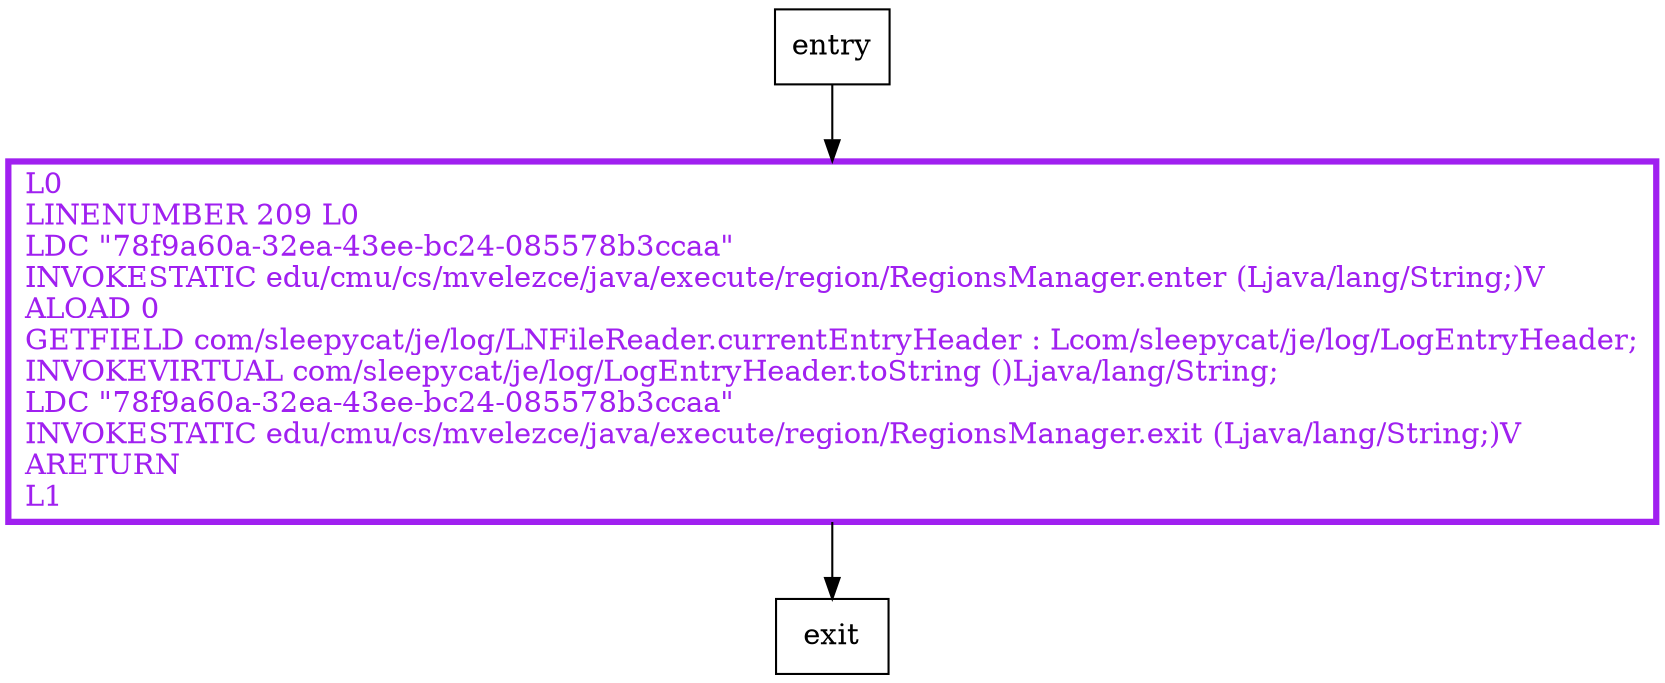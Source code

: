 digraph dumpCurrentHeader {
node [shape=record];
1349151381 [label="L0\lLINENUMBER 209 L0\lLDC \"78f9a60a-32ea-43ee-bc24-085578b3ccaa\"\lINVOKESTATIC edu/cmu/cs/mvelezce/java/execute/region/RegionsManager.enter (Ljava/lang/String;)V\lALOAD 0\lGETFIELD com/sleepycat/je/log/LNFileReader.currentEntryHeader : Lcom/sleepycat/je/log/LogEntryHeader;\lINVOKEVIRTUAL com/sleepycat/je/log/LogEntryHeader.toString ()Ljava/lang/String;\lLDC \"78f9a60a-32ea-43ee-bc24-085578b3ccaa\"\lINVOKESTATIC edu/cmu/cs/mvelezce/java/execute/region/RegionsManager.exit (Ljava/lang/String;)V\lARETURN\lL1\l"];
entry;
exit;
entry -> 1349151381
1349151381 -> exit
1349151381[fontcolor="purple", penwidth=3, color="purple"];
}
